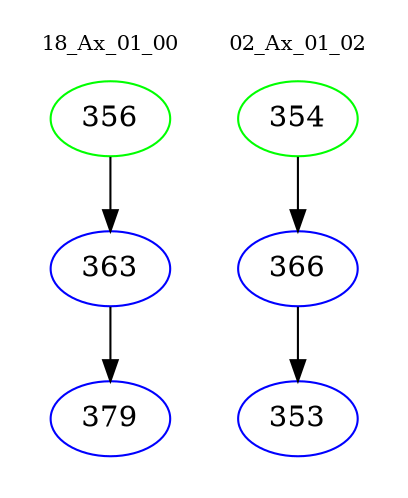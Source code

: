 digraph{
subgraph cluster_0 {
color = white
label = "18_Ax_01_00";
fontsize=10;
T0_356 [label="356", color="green"]
T0_356 -> T0_363 [color="black"]
T0_363 [label="363", color="blue"]
T0_363 -> T0_379 [color="black"]
T0_379 [label="379", color="blue"]
}
subgraph cluster_1 {
color = white
label = "02_Ax_01_02";
fontsize=10;
T1_354 [label="354", color="green"]
T1_354 -> T1_366 [color="black"]
T1_366 [label="366", color="blue"]
T1_366 -> T1_353 [color="black"]
T1_353 [label="353", color="blue"]
}
}
